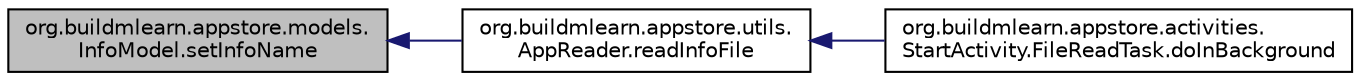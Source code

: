 digraph "org.buildmlearn.appstore.models.InfoModel.setInfoName"
{
 // INTERACTIVE_SVG=YES
  bgcolor="transparent";
  edge [fontname="Helvetica",fontsize="10",labelfontname="Helvetica",labelfontsize="10"];
  node [fontname="Helvetica",fontsize="10",shape=record];
  rankdir="LR";
  Node1 [label="org.buildmlearn.appstore.models.\lInfoModel.setInfoName",height=0.2,width=0.4,color="black", fillcolor="grey75", style="filled", fontcolor="black"];
  Node1 -> Node2 [dir="back",color="midnightblue",fontsize="10",style="solid",fontname="Helvetica"];
  Node2 [label="org.buildmlearn.appstore.utils.\lAppReader.readInfoFile",height=0.2,width=0.4,color="black",URL="$d0/da8/classorg_1_1buildmlearn_1_1appstore_1_1utils_1_1_app_reader.html#af487d507ab995e6b6ab32a3494fff592",tooltip="Reads the Info type of app. "];
  Node2 -> Node3 [dir="back",color="midnightblue",fontsize="10",style="solid",fontname="Helvetica"];
  Node3 [label="org.buildmlearn.appstore.activities.\lStartActivity.FileReadTask.doInBackground",height=0.2,width=0.4,color="black",URL="$d3/dbf/classorg_1_1buildmlearn_1_1appstore_1_1activities_1_1_start_activity_1_1_file_read_task.html#aed534a6e0d4bcb1df8009e878e2bb95f",tooltip="This method is automatically called, when the class is set to be executed. "];
}
